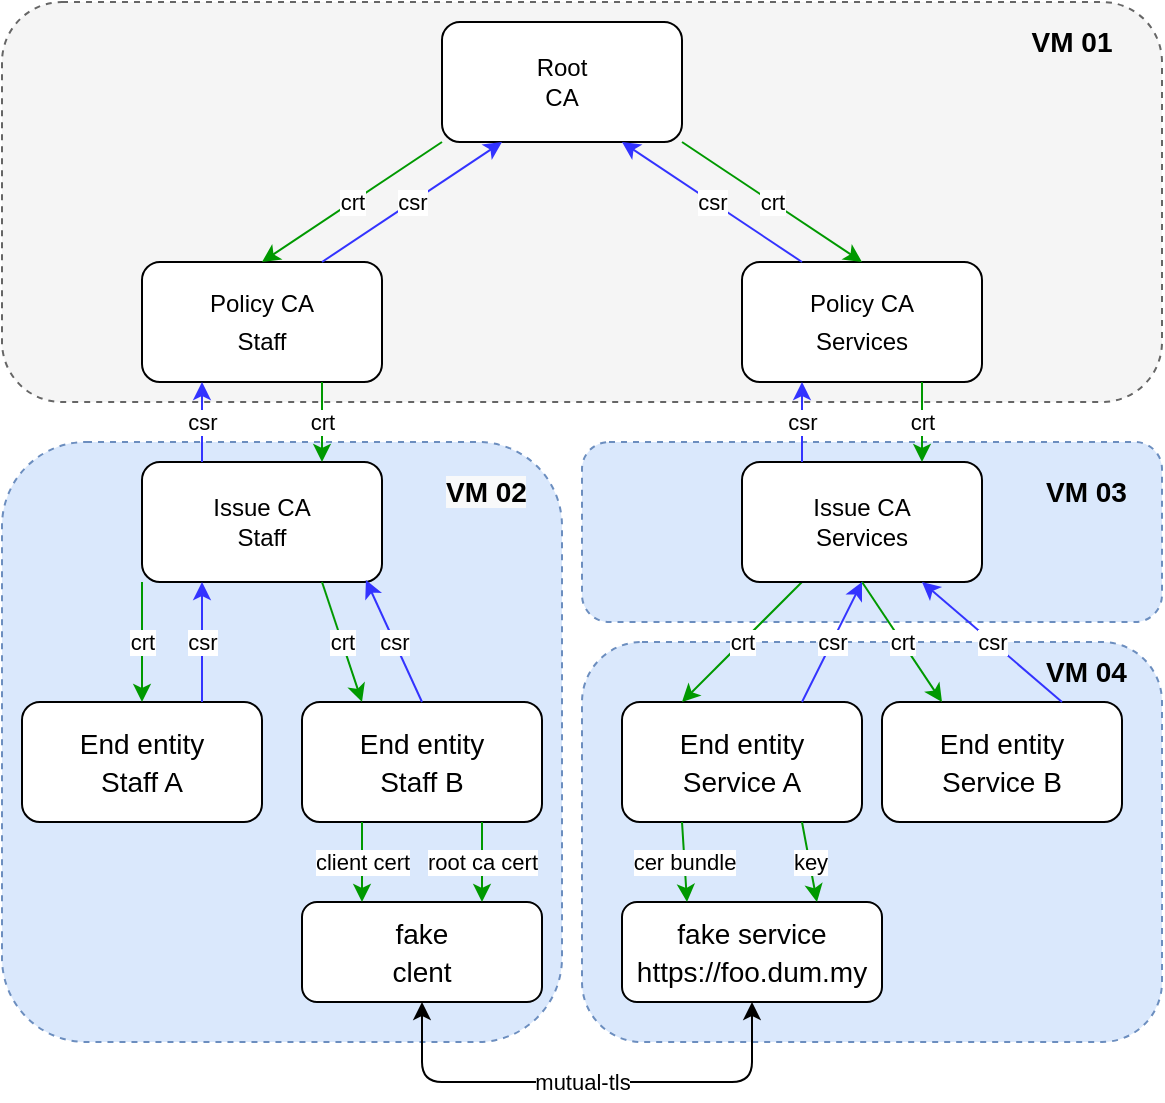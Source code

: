 <mxfile version="13.6.5" type="device"><diagram id="VL84c2yt0Ik0g-LR8G9r" name="Page-1"><mxGraphModel dx="1422" dy="725" grid="1" gridSize="10" guides="1" tooltips="1" connect="1" arrows="1" fold="1" page="1" pageScale="1" pageWidth="850" pageHeight="1100" math="0" shadow="0"><root><mxCell id="0"/><mxCell id="1" parent="0"/><mxCell id="69SU2jiyAO2sXzSurJBq-1" value="" style="rounded=1;whiteSpace=wrap;html=1;dashed=1;fillColor=#dae8fc;strokeColor=#6c8ebf;" parent="1" vertex="1"><mxGeometry x="300" y="340" width="290" height="200" as="geometry"/></mxCell><mxCell id="LPPPKMYvTocLAR95Nnz6-24" value="" style="rounded=1;whiteSpace=wrap;html=1;dashed=1;fillColor=#dae8fc;strokeColor=#6c8ebf;" parent="1" vertex="1"><mxGeometry x="10" y="240" width="280" height="300" as="geometry"/></mxCell><mxCell id="LPPPKMYvTocLAR95Nnz6-20" value="" style="rounded=1;whiteSpace=wrap;html=1;dashed=1;fillColor=#dae8fc;strokeColor=#6c8ebf;" parent="1" vertex="1"><mxGeometry x="300" y="240" width="290" height="90" as="geometry"/></mxCell><mxCell id="LPPPKMYvTocLAR95Nnz6-18" value="" style="rounded=1;whiteSpace=wrap;html=1;dashed=1;fillColor=#f5f5f5;strokeColor=#666666;fontColor=#333333;" parent="1" vertex="1"><mxGeometry x="10" y="20" width="580" height="200" as="geometry"/></mxCell><mxCell id="LPPPKMYvTocLAR95Nnz6-1" value="Root&lt;br&gt;CA" style="rounded=1;whiteSpace=wrap;html=1;" parent="1" vertex="1"><mxGeometry x="230" y="30" width="120" height="60" as="geometry"/></mxCell><mxCell id="LPPPKMYvTocLAR95Nnz6-2" value="&lt;div style=&quot;line-height: 19px&quot;&gt;&lt;span style=&quot;background-color: rgb(255 , 255 , 255)&quot;&gt;Policy CA&lt;br&gt;Staff&lt;/span&gt;&lt;/div&gt;" style="rounded=1;whiteSpace=wrap;html=1;" parent="1" vertex="1"><mxGeometry x="80" y="150" width="120" height="60" as="geometry"/></mxCell><mxCell id="LPPPKMYvTocLAR95Nnz6-3" value="&lt;div style=&quot;line-height: 19px&quot;&gt;&lt;span style=&quot;background-color: rgb(255 , 255 , 255)&quot;&gt;Policy CA&lt;br&gt;Services&lt;/span&gt;&lt;/div&gt;" style="rounded=1;whiteSpace=wrap;html=1;" parent="1" vertex="1"><mxGeometry x="380" y="150" width="120" height="60" as="geometry"/></mxCell><mxCell id="LPPPKMYvTocLAR95Nnz6-6" value="&lt;div style=&quot;font-size: 14px ; line-height: 19px&quot;&gt;&lt;span style=&quot;background-color: rgb(255 , 255 , 255)&quot;&gt;End entity&lt;br&gt;Staff A&lt;/span&gt;&lt;/div&gt;" style="rounded=1;whiteSpace=wrap;html=1;" parent="1" vertex="1"><mxGeometry x="20" y="370" width="120" height="60" as="geometry"/></mxCell><mxCell id="LPPPKMYvTocLAR95Nnz6-7" value="&lt;div style=&quot;font-size: 14px ; line-height: 19px&quot;&gt;&lt;span style=&quot;background-color: rgb(255 , 255 , 255)&quot;&gt;End entity&lt;br&gt;Staff B&lt;/span&gt;&lt;/div&gt;" style="rounded=1;whiteSpace=wrap;html=1;" parent="1" vertex="1"><mxGeometry x="160" y="370" width="120" height="60" as="geometry"/></mxCell><mxCell id="LPPPKMYvTocLAR95Nnz6-8" value="&lt;div style=&quot;font-size: 14px ; line-height: 19px&quot;&gt;&lt;span style=&quot;background-color: rgb(255 , 255 , 255)&quot;&gt;End entity&lt;br&gt;Service A&lt;/span&gt;&lt;/div&gt;" style="rounded=1;whiteSpace=wrap;html=1;" parent="1" vertex="1"><mxGeometry x="320" y="370" width="120" height="60" as="geometry"/></mxCell><mxCell id="LPPPKMYvTocLAR95Nnz6-9" value="&lt;div style=&quot;font-size: 14px ; line-height: 19px&quot;&gt;&lt;span style=&quot;background-color: rgb(255 , 255 , 255)&quot;&gt;End entity&lt;br&gt;Service B&lt;/span&gt;&lt;/div&gt;" style="rounded=1;whiteSpace=wrap;html=1;" parent="1" vertex="1"><mxGeometry x="450" y="370" width="120" height="60" as="geometry"/></mxCell><mxCell id="LPPPKMYvTocLAR95Nnz6-12" value="crt" style="endArrow=classic;html=1;entryX=0.25;entryY=0;entryDx=0;entryDy=0;exitX=0.25;exitY=1;exitDx=0;exitDy=0;strokeColor=#009900;" parent="1" source="LPPPKMYvTocLAR95Nnz6-14" target="LPPPKMYvTocLAR95Nnz6-8" edge="1"><mxGeometry width="50" height="50" relative="1" as="geometry"><mxPoint x="160" y="240" as="sourcePoint"/><mxPoint x="220" y="320" as="targetPoint"/></mxGeometry></mxCell><mxCell id="LPPPKMYvTocLAR95Nnz6-14" value="Issue CA&lt;br&gt;Services" style="rounded=1;whiteSpace=wrap;html=1;" parent="1" vertex="1"><mxGeometry x="380" y="250" width="120" height="60" as="geometry"/></mxCell><mxCell id="LPPPKMYvTocLAR95Nnz6-16" value="Issue CA&lt;br&gt;Staff" style="rounded=1;whiteSpace=wrap;html=1;" parent="1" vertex="1"><mxGeometry x="80" y="250" width="120" height="60" as="geometry"/></mxCell><mxCell id="LPPPKMYvTocLAR95Nnz6-21" value="&lt;font style=&quot;font-size: 14px&quot;&gt;&lt;b&gt;VM 01&lt;/b&gt;&lt;/font&gt;" style="text;html=1;strokeColor=none;fillColor=none;align=center;verticalAlign=middle;whiteSpace=wrap;rounded=0;dashed=1;" parent="1" vertex="1"><mxGeometry x="510" y="30" width="70" height="20" as="geometry"/></mxCell><mxCell id="LPPPKMYvTocLAR95Nnz6-23" value="&lt;b style=&quot;color: rgb(0 , 0 , 0) ; font-family: &amp;#34;helvetica&amp;#34; ; font-size: 14px ; font-style: normal ; letter-spacing: normal ; text-align: center ; text-indent: 0px ; text-transform: none ; word-spacing: 0px ; background-color: rgb(248 , 249 , 250)&quot;&gt;VM 02&lt;/b&gt;" style="text;whiteSpace=wrap;html=1;" parent="1" vertex="1"><mxGeometry x="230" y="250" width="70" height="30" as="geometry"/></mxCell><mxCell id="LPPPKMYvTocLAR95Nnz6-25" value="&lt;div style=&quot;text-align: center&quot;&gt;&lt;font face=&quot;helvetica&quot;&gt;&lt;span style=&quot;font-size: 14px&quot;&gt;&lt;b&gt;VM 03&lt;/b&gt;&lt;/span&gt;&lt;/font&gt;&lt;/div&gt;" style="text;whiteSpace=wrap;html=1;" parent="1" vertex="1"><mxGeometry x="530" y="250" width="50" height="30" as="geometry"/></mxCell><mxCell id="69SU2jiyAO2sXzSurJBq-2" value="&lt;div style=&quot;text-align: center&quot;&gt;&lt;font face=&quot;helvetica&quot;&gt;&lt;span style=&quot;font-size: 14px&quot;&gt;&lt;b&gt;VM 04&lt;/b&gt;&lt;/span&gt;&lt;/font&gt;&lt;/div&gt;" style="text;whiteSpace=wrap;html=1;" parent="1" vertex="1"><mxGeometry x="530" y="340" width="50" height="30" as="geometry"/></mxCell><mxCell id="69SU2jiyAO2sXzSurJBq-4" value="csr" style="endArrow=classic;html=1;entryX=0.75;entryY=1;entryDx=0;entryDy=0;exitX=0.75;exitY=0;exitDx=0;exitDy=0;strokeColor=#3333FF;" parent="1" source="LPPPKMYvTocLAR95Nnz6-9" target="LPPPKMYvTocLAR95Nnz6-14" edge="1"><mxGeometry width="50" height="50" relative="1" as="geometry"><mxPoint x="630" y="420" as="sourcePoint"/><mxPoint x="680" y="370" as="targetPoint"/></mxGeometry></mxCell><mxCell id="69SU2jiyAO2sXzSurJBq-5" value="crt" style="endArrow=classic;html=1;entryX=0.25;entryY=0;entryDx=0;entryDy=0;exitX=0.5;exitY=1;exitDx=0;exitDy=0;strokeColor=#009900;" parent="1" source="LPPPKMYvTocLAR95Nnz6-14" target="LPPPKMYvTocLAR95Nnz6-9" edge="1"><mxGeometry width="50" height="50" relative="1" as="geometry"><mxPoint x="450" y="320" as="sourcePoint"/><mxPoint x="390" y="390" as="targetPoint"/></mxGeometry></mxCell><mxCell id="69SU2jiyAO2sXzSurJBq-6" value="csr" style="endArrow=classic;html=1;exitX=0.75;exitY=0;exitDx=0;exitDy=0;entryX=0.5;entryY=1;entryDx=0;entryDy=0;strokeColor=#3333FF;" parent="1" source="LPPPKMYvTocLAR95Nnz6-8" target="LPPPKMYvTocLAR95Nnz6-14" edge="1"><mxGeometry width="50" height="50" relative="1" as="geometry"><mxPoint x="550" y="390" as="sourcePoint"/><mxPoint x="480" y="320" as="targetPoint"/></mxGeometry></mxCell><mxCell id="69SU2jiyAO2sXzSurJBq-7" value="crt" style="endArrow=classic;html=1;entryX=0.75;entryY=0;entryDx=0;entryDy=0;exitX=0.75;exitY=1;exitDx=0;exitDy=0;strokeColor=#009900;" parent="1" source="LPPPKMYvTocLAR95Nnz6-3" target="LPPPKMYvTocLAR95Nnz6-14" edge="1"><mxGeometry width="50" height="50" relative="1" as="geometry"><mxPoint x="420" y="320" as="sourcePoint"/><mxPoint x="360" y="390" as="targetPoint"/></mxGeometry></mxCell><mxCell id="69SU2jiyAO2sXzSurJBq-8" value="csr" style="endArrow=classic;html=1;entryX=0.25;entryY=1;entryDx=0;entryDy=0;exitX=0.25;exitY=0;exitDx=0;exitDy=0;strokeColor=#3333FF;" parent="1" source="LPPPKMYvTocLAR95Nnz6-14" target="LPPPKMYvTocLAR95Nnz6-3" edge="1"><mxGeometry width="50" height="50" relative="1" as="geometry"><mxPoint x="550" y="390" as="sourcePoint"/><mxPoint x="480" y="320" as="targetPoint"/></mxGeometry></mxCell><mxCell id="69SU2jiyAO2sXzSurJBq-9" value="csr" style="endArrow=classic;html=1;entryX=0.75;entryY=1;entryDx=0;entryDy=0;exitX=0.25;exitY=0;exitDx=0;exitDy=0;strokeColor=#3333FF;" parent="1" source="LPPPKMYvTocLAR95Nnz6-3" target="LPPPKMYvTocLAR95Nnz6-1" edge="1"><mxGeometry width="50" height="50" relative="1" as="geometry"><mxPoint x="420" y="260" as="sourcePoint"/><mxPoint x="420" y="220" as="targetPoint"/></mxGeometry></mxCell><mxCell id="69SU2jiyAO2sXzSurJBq-10" value="crt" style="endArrow=classic;html=1;entryX=0.5;entryY=0;entryDx=0;entryDy=0;strokeColor=#009900;exitX=0;exitY=1;exitDx=0;exitDy=0;" parent="1" source="LPPPKMYvTocLAR95Nnz6-1" target="LPPPKMYvTocLAR95Nnz6-2" edge="1"><mxGeometry width="50" height="50" relative="1" as="geometry"><mxPoint x="480" y="220" as="sourcePoint"/><mxPoint x="480" y="260" as="targetPoint"/></mxGeometry></mxCell><mxCell id="f85f20wuproOY74T5wHa-1" value="&lt;div style=&quot;font-size: 14px ; line-height: 19px&quot;&gt;&lt;span style=&quot;background-color: rgb(255 , 255 , 255)&quot;&gt;fake service&lt;/span&gt;&lt;/div&gt;&lt;div style=&quot;font-size: 14px ; line-height: 19px&quot;&gt;&lt;span style=&quot;background-color: rgb(255 , 255 , 255)&quot;&gt;https://foo.dum.my&lt;/span&gt;&lt;/div&gt;" style="rounded=1;whiteSpace=wrap;html=1;" parent="1" vertex="1"><mxGeometry x="320" y="470" width="130" height="50" as="geometry"/></mxCell><mxCell id="f85f20wuproOY74T5wHa-2" value="&lt;div style=&quot;font-size: 14px ; line-height: 19px&quot;&gt;&lt;span style=&quot;background-color: rgb(255 , 255 , 255)&quot;&gt;fake&lt;/span&gt;&lt;/div&gt;&lt;div style=&quot;font-size: 14px ; line-height: 19px&quot;&gt;&lt;span style=&quot;background-color: rgb(255 , 255 , 255)&quot;&gt;clent&lt;/span&gt;&lt;/div&gt;" style="rounded=1;whiteSpace=wrap;html=1;" parent="1" vertex="1"><mxGeometry x="160" y="470" width="120" height="50" as="geometry"/></mxCell><mxCell id="f85f20wuproOY74T5wHa-4" value="" style="edgeStyle=elbowEdgeStyle;elbow=vertical;endArrow=classic;html=1;exitX=0.5;exitY=1;exitDx=0;exitDy=0;entryX=0.5;entryY=1;entryDx=0;entryDy=0;startArrow=classic;startFill=1;" parent="1" source="f85f20wuproOY74T5wHa-2" target="f85f20wuproOY74T5wHa-1" edge="1"><mxGeometry width="50" height="50" relative="1" as="geometry"><mxPoint x="420" y="650" as="sourcePoint"/><mxPoint x="470" y="600" as="targetPoint"/><Array as="points"><mxPoint x="440" y="560"/></Array></mxGeometry></mxCell><mxCell id="f85f20wuproOY74T5wHa-5" value="mutual-tls" style="edgeLabel;html=1;align=center;verticalAlign=middle;resizable=0;points=[];" parent="f85f20wuproOY74T5wHa-4" vertex="1" connectable="0"><mxGeometry x="0.164" y="-3" relative="1" as="geometry"><mxPoint x="-23" y="-3" as="offset"/></mxGeometry></mxCell><mxCell id="f85f20wuproOY74T5wHa-7" value="cer bundle" style="endArrow=classic;html=1;entryX=0.25;entryY=0;entryDx=0;entryDy=0;exitX=0.25;exitY=1;exitDx=0;exitDy=0;strokeColor=#009900;" parent="1" source="LPPPKMYvTocLAR95Nnz6-8" target="f85f20wuproOY74T5wHa-1" edge="1"><mxGeometry width="50" height="50" relative="1" as="geometry"><mxPoint x="481" y="430" as="sourcePoint"/><mxPoint x="371" y="470" as="targetPoint"/></mxGeometry></mxCell><mxCell id="f85f20wuproOY74T5wHa-8" value="key" style="endArrow=classic;html=1;exitX=0.75;exitY=1;exitDx=0;exitDy=0;strokeColor=#009900;entryX=0.75;entryY=0;entryDx=0;entryDy=0;" parent="1" source="LPPPKMYvTocLAR95Nnz6-8" target="f85f20wuproOY74T5wHa-1" edge="1"><mxGeometry width="50" height="50" relative="1" as="geometry"><mxPoint x="540" y="460" as="sourcePoint"/><mxPoint x="540" y="470" as="targetPoint"/></mxGeometry></mxCell><mxCell id="jsE_3AO2m1TrqJdoq9eB-1" value="root ca cert" style="endArrow=classic;html=1;strokeColor=#009900;entryX=0.75;entryY=0;entryDx=0;entryDy=0;exitX=0.75;exitY=1;exitDx=0;exitDy=0;" parent="1" source="LPPPKMYvTocLAR95Nnz6-7" target="f85f20wuproOY74T5wHa-2" edge="1"><mxGeometry width="50" height="50" relative="1" as="geometry"><mxPoint x="710" y="220" as="sourcePoint"/><mxPoint x="213.846" y="480" as="targetPoint"/></mxGeometry></mxCell><mxCell id="jsE_3AO2m1TrqJdoq9eB-3" value="csr" style="endArrow=classic;html=1;entryX=0.25;entryY=1;entryDx=0;entryDy=0;exitX=0.75;exitY=0;exitDx=0;exitDy=0;strokeColor=#3333FF;" parent="1" source="LPPPKMYvTocLAR95Nnz6-2" target="LPPPKMYvTocLAR95Nnz6-1" edge="1"><mxGeometry width="50" height="50" relative="1" as="geometry"><mxPoint x="420" y="160" as="sourcePoint"/><mxPoint x="330" y="100" as="targetPoint"/></mxGeometry></mxCell><mxCell id="jsE_3AO2m1TrqJdoq9eB-4" value="crt" style="endArrow=classic;html=1;entryX=0.5;entryY=0;entryDx=0;entryDy=0;strokeColor=#009900;exitX=1;exitY=1;exitDx=0;exitDy=0;" parent="1" source="LPPPKMYvTocLAR95Nnz6-1" target="LPPPKMYvTocLAR95Nnz6-3" edge="1"><mxGeometry width="50" height="50" relative="1" as="geometry"><mxPoint x="270" y="100" as="sourcePoint"/><mxPoint x="150" y="160" as="targetPoint"/></mxGeometry></mxCell><mxCell id="jsE_3AO2m1TrqJdoq9eB-5" value="csr" style="endArrow=classic;html=1;entryX=0.25;entryY=1;entryDx=0;entryDy=0;exitX=0.25;exitY=0;exitDx=0;exitDy=0;strokeColor=#3333FF;" parent="1" source="LPPPKMYvTocLAR95Nnz6-16" target="LPPPKMYvTocLAR95Nnz6-2" edge="1"><mxGeometry width="50" height="50" relative="1" as="geometry"><mxPoint x="420" y="260" as="sourcePoint"/><mxPoint x="420" y="220" as="targetPoint"/></mxGeometry></mxCell><mxCell id="jsE_3AO2m1TrqJdoq9eB-6" value="crt" style="endArrow=classic;html=1;entryX=0.75;entryY=0;entryDx=0;entryDy=0;exitX=0.75;exitY=1;exitDx=0;exitDy=0;strokeColor=#009900;" parent="1" source="LPPPKMYvTocLAR95Nnz6-2" target="LPPPKMYvTocLAR95Nnz6-16" edge="1"><mxGeometry width="50" height="50" relative="1" as="geometry"><mxPoint x="480" y="220" as="sourcePoint"/><mxPoint x="480" y="260" as="targetPoint"/></mxGeometry></mxCell><mxCell id="jsE_3AO2m1TrqJdoq9eB-7" value="crt" style="endArrow=classic;html=1;entryX=0.25;entryY=0;entryDx=0;entryDy=0;exitX=0.75;exitY=1;exitDx=0;exitDy=0;strokeColor=#009900;" parent="1" source="LPPPKMYvTocLAR95Nnz6-16" target="LPPPKMYvTocLAR95Nnz6-7" edge="1"><mxGeometry width="50" height="50" relative="1" as="geometry"><mxPoint x="420" y="320" as="sourcePoint"/><mxPoint x="360" y="380" as="targetPoint"/></mxGeometry></mxCell><mxCell id="jsE_3AO2m1TrqJdoq9eB-8" value="crt" style="endArrow=classic;html=1;entryX=0.5;entryY=0;entryDx=0;entryDy=0;strokeColor=#009900;exitX=0;exitY=1;exitDx=0;exitDy=0;" parent="1" source="LPPPKMYvTocLAR95Nnz6-16" target="LPPPKMYvTocLAR95Nnz6-6" edge="1"><mxGeometry width="50" height="50" relative="1" as="geometry"><mxPoint x="430" y="330" as="sourcePoint"/><mxPoint x="370" y="390" as="targetPoint"/></mxGeometry></mxCell><mxCell id="jsE_3AO2m1TrqJdoq9eB-9" value="csr" style="endArrow=classic;html=1;exitX=0.75;exitY=0;exitDx=0;exitDy=0;entryX=0.25;entryY=1;entryDx=0;entryDy=0;strokeColor=#3333FF;" parent="1" source="LPPPKMYvTocLAR95Nnz6-6" target="LPPPKMYvTocLAR95Nnz6-16" edge="1"><mxGeometry width="50" height="50" relative="1" as="geometry"><mxPoint x="420" y="380" as="sourcePoint"/><mxPoint x="450" y="320" as="targetPoint"/></mxGeometry></mxCell><mxCell id="jsE_3AO2m1TrqJdoq9eB-10" value="csr" style="endArrow=classic;html=1;exitX=0.5;exitY=0;exitDx=0;exitDy=0;strokeColor=#3333FF;entryX=0.933;entryY=0.983;entryDx=0;entryDy=0;entryPerimeter=0;" parent="1" source="LPPPKMYvTocLAR95Nnz6-7" target="LPPPKMYvTocLAR95Nnz6-16" edge="1"><mxGeometry width="50" height="50" relative="1" as="geometry"><mxPoint x="430" y="390" as="sourcePoint"/><mxPoint x="90" y="660" as="targetPoint"/></mxGeometry></mxCell><mxCell id="duo4NuOB9wHGNG6v1qnx-1" value="client cert" style="endArrow=classic;html=1;strokeColor=#009900;entryX=0.25;entryY=0;entryDx=0;entryDy=0;exitX=0.25;exitY=1;exitDx=0;exitDy=0;" edge="1" parent="1" source="LPPPKMYvTocLAR95Nnz6-7" target="f85f20wuproOY74T5wHa-2"><mxGeometry width="50" height="50" relative="1" as="geometry"><mxPoint x="260" y="440" as="sourcePoint"/><mxPoint x="260" y="480" as="targetPoint"/></mxGeometry></mxCell></root></mxGraphModel></diagram></mxfile>